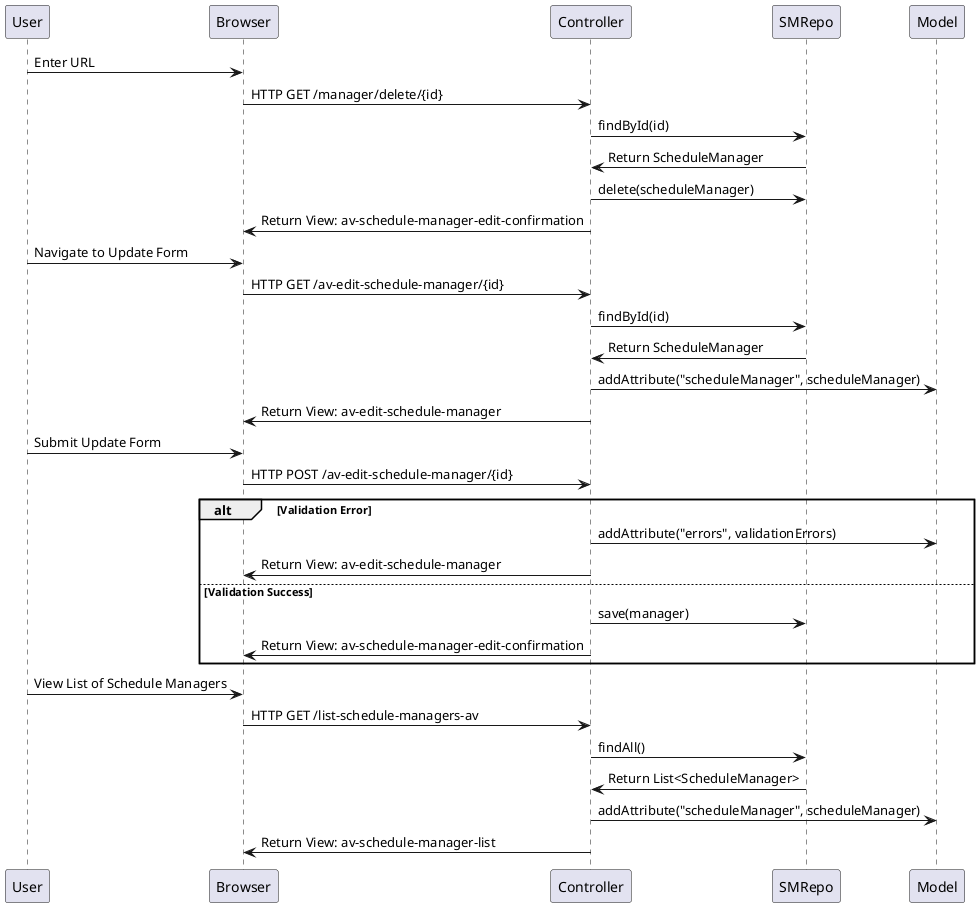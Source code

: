 @startuml
participant User
participant Browser
participant Controller
participant SMRepo
participant Model

User -> Browser : Enter URL
Browser -> Controller : HTTP GET /manager/delete/{id}
Controller -> SMRepo : findById(id)
SMRepo -> Controller : Return ScheduleManager
Controller -> SMRepo : delete(scheduleManager)
Controller -> Browser : Return View: av-schedule-manager-edit-confirmation

User -> Browser : Navigate to Update Form
Browser -> Controller : HTTP GET /av-edit-schedule-manager/{id}
Controller -> SMRepo : findById(id)
SMRepo -> Controller : Return ScheduleManager
Controller -> Model : addAttribute("scheduleManager", scheduleManager)
Controller -> Browser : Return View: av-edit-schedule-manager

User -> Browser : Submit Update Form
Browser -> Controller : HTTP POST /av-edit-schedule-manager/{id}
alt Validation Error
    Controller -> Model : addAttribute("errors", validationErrors)
    Controller -> Browser : Return View: av-edit-schedule-manager
else Validation Success
    Controller -> SMRepo : save(manager)
    Controller -> Browser : Return View: av-schedule-manager-edit-confirmation
end

User -> Browser : View List of Schedule Managers
Browser -> Controller : HTTP GET /list-schedule-managers-av
Controller -> SMRepo : findAll()
SMRepo -> Controller : Return List<ScheduleManager>
Controller -> Model : addAttribute("scheduleManager", scheduleManager)
Controller -> Browser : Return View: av-schedule-manager-list

@enduml
